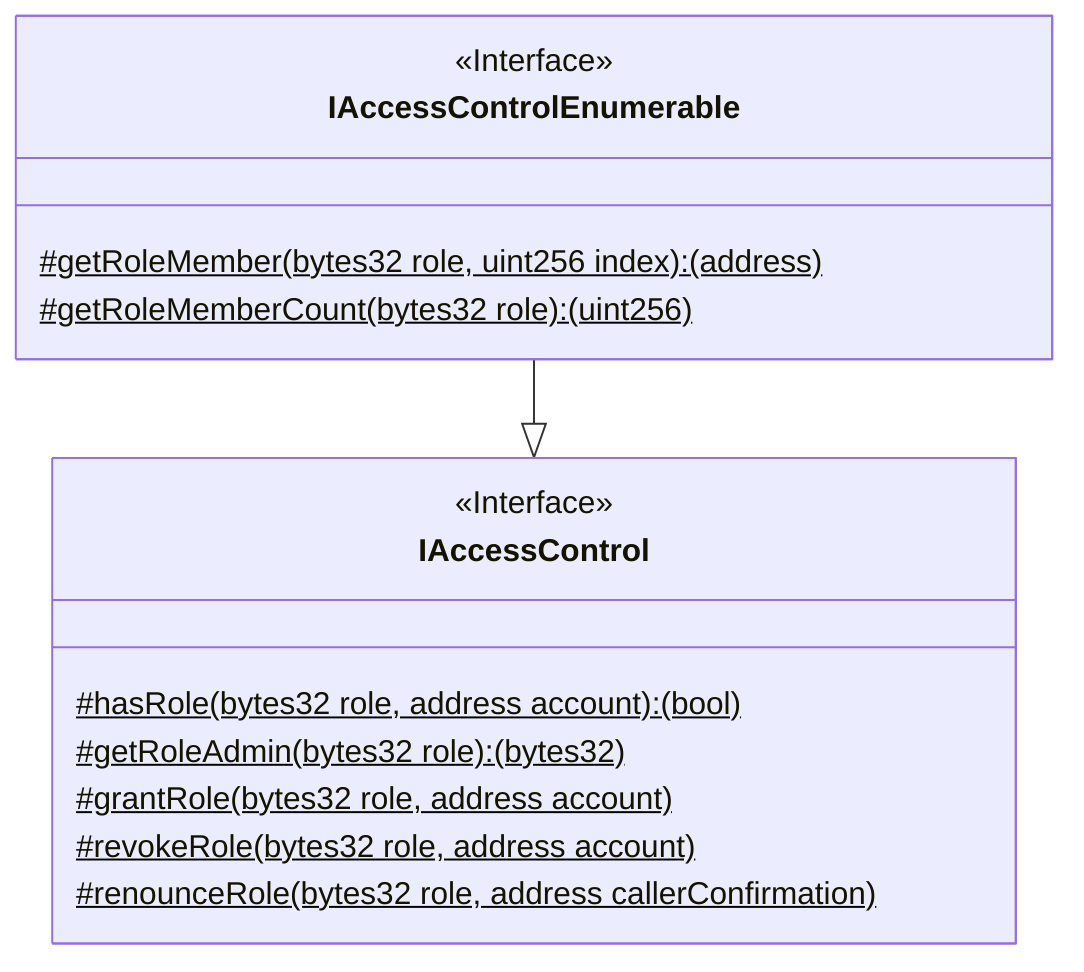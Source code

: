 classDiagram
  %% 311:966:1
  class IAccessControlEnumerable {
    <<Interface>>
    #getRoleMember(bytes32 role, uint256 index): (address)$
    #getRoleMemberCount(bytes32 role): (uint256)$
  }
  
  IAccessControlEnumerable --|> IAccessControl
  
  %% 225:3033:0
  class IAccessControl {
    <<Interface>>
    #hasRole(bytes32 role, address account): (bool)$
    #getRoleAdmin(bytes32 role): (bytes32)$
    #grantRole(bytes32 role, address account)$
    #revokeRole(bytes32 role, address account)$
    #renounceRole(bytes32 role, address callerConfirmation)$
  }